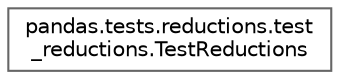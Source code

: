 digraph "Graphical Class Hierarchy"
{
 // LATEX_PDF_SIZE
  bgcolor="transparent";
  edge [fontname=Helvetica,fontsize=10,labelfontname=Helvetica,labelfontsize=10];
  node [fontname=Helvetica,fontsize=10,shape=box,height=0.2,width=0.4];
  rankdir="LR";
  Node0 [id="Node000000",label="pandas.tests.reductions.test\l_reductions.TestReductions",height=0.2,width=0.4,color="grey40", fillcolor="white", style="filled",URL="$dd/de4/classpandas_1_1tests_1_1reductions_1_1test__reductions_1_1TestReductions.html",tooltip=" "];
}
